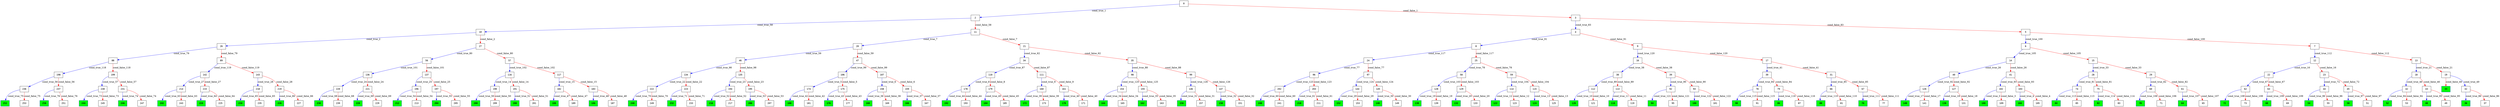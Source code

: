 digraph ExecutionTree {
	node [color=black fontname=Courier height=.5 shape=record]
	94 [color=blue, fillcolor=green, style=filled, fontcolor=black, fontname="Courier-Bold"]
	90 [color=blue, fillcolor=green, style=filled, fontcolor=black, fontname="Courier-Bold"]
	86 [color=blue, fillcolor=green, style=filled, fontcolor=black, fontname="Courier-Bold"]
	84 [color=blue, fillcolor=green, style=filled, fontcolor=black, fontname="Courier-Bold"]
	82 [color=blue, fillcolor=green, style=filled, fontcolor=black, fontname="Courier-Bold"]
	80 [color=blue, fillcolor=green, style=filled, fontcolor=black, fontname="Courier-Bold"]
	76 [color=blue, fillcolor=green, style=filled, fontcolor=black, fontname="Courier-Bold"]
	72 [color=blue, fillcolor=green, style=filled, fontcolor=black, fontname="Courier-Bold"]
	70 [color=blue, fillcolor=green, style=filled, fontcolor=black, fontname="Courier-Bold"]
	68 [color=blue, fillcolor=green, style=filled, fontcolor=black, fontname="Courier-Bold"]
	64 [color=blue, fillcolor=green, style=filled, fontcolor=black, fontname="Courier-Bold"]
	54 [color=blue, fillcolor=green, style=filled, fontcolor=black, fontname="Courier-Bold"]
	52 [color=blue, fillcolor=green, style=filled, fontcolor=black, fontname="Courier-Bold"]
	50 [color=blue, fillcolor=green, style=filled, fontcolor=black, fontname="Courier-Bold"]
	48 [color=blue, fillcolor=green, style=filled, fontcolor=black, fontname="Courier-Bold"]
	36 [color=blue, fillcolor=green, style=filled, fontcolor=black, fontname="Courier-Bold"]
	33 [color=blue, fillcolor=green, style=filled, fontcolor=black, fontname="Courier-Bold"]
	252 [color=blue, fillcolor=green, style=filled, fontcolor=black, fontname="Courier-Bold"]
	250 [color=blue, fillcolor=green, style=filled, fontcolor=black, fontname="Courier-Bold"]
	248 [color=blue, fillcolor=green, style=filled, fontcolor=black, fontname="Courier-Bold"]
	246 [color=blue, fillcolor=green, style=filled, fontcolor=black, fontname="Courier-Bold"]
	244 [color=blue, fillcolor=green, style=filled, fontcolor=black, fontname="Courier-Bold"]
	242 [color=blue, fillcolor=green, style=filled, fontcolor=black, fontname="Courier-Bold"]
	240 [color=blue, fillcolor=green, style=filled, fontcolor=black, fontname="Courier-Bold"]
	238 [color=blue, fillcolor=green, style=filled, fontcolor=black, fontname="Courier-Bold"]
	234 [color=blue, fillcolor=green, style=filled, fontcolor=black, fontname="Courier-Bold"]
	232 [color=blue, fillcolor=green, style=filled, fontcolor=black, fontname="Courier-Bold"]
	228 [color=blue, fillcolor=green, style=filled, fontcolor=black, fontname="Courier-Bold"]
	226 [color=blue, fillcolor=green, style=filled, fontcolor=black, fontname="Courier-Bold"]
	224 [color=blue, fillcolor=green, style=filled, fontcolor=black, fontname="Courier-Bold"]
	216 [color=blue, fillcolor=green, style=filled, fontcolor=black, fontname="Courier-Bold"]
	212 [color=blue, fillcolor=green, style=filled, fontcolor=black, fontname="Courier-Bold"]
	210 [color=blue, fillcolor=green, style=filled, fontcolor=black, fontname="Courier-Bold"]
	208 [color=blue, fillcolor=green, style=filled, fontcolor=black, fontname="Courier-Bold"]
	206 [color=blue, fillcolor=green, style=filled, fontcolor=black, fontname="Courier-Bold"]
	204 [color=blue, fillcolor=green, style=filled, fontcolor=black, fontname="Courier-Bold"]
	200 [color=blue, fillcolor=green, style=filled, fontcolor=black, fontname="Courier-Bold"]
	192 [color=blue, fillcolor=green, style=filled, fontcolor=black, fontname="Courier-Bold"]
	188 [color=blue, fillcolor=green, style=filled, fontcolor=black, fontname="Courier-Bold"]
	186 [color=blue, fillcolor=green, style=filled, fontcolor=black, fontname="Courier-Bold"]
	184 [color=blue, fillcolor=green, style=filled, fontcolor=black, fontname="Courier-Bold"]
	180 [color=blue, fillcolor=green, style=filled, fontcolor=black, fontname="Courier-Bold"]
	176 [color=blue, fillcolor=green, style=filled, fontcolor=black, fontname="Courier-Bold"]
	172 [color=blue, fillcolor=green, style=filled, fontcolor=black, fontname="Courier-Bold"]
	170 [color=blue, fillcolor=green, style=filled, fontcolor=black, fontname="Courier-Bold"]
	168 [color=blue, fillcolor=green, style=filled, fontcolor=black, fontname="Courier-Bold"]
	166 [color=blue, fillcolor=green, style=filled, fontcolor=black, fontname="Courier-Bold"]
	164 [color=blue, fillcolor=green, style=filled, fontcolor=black, fontname="Courier-Bold"]
	162 [color=blue, fillcolor=green, style=filled, fontcolor=black, fontname="Courier-Bold"]
	156 [color=blue, fillcolor=green, style=filled, fontcolor=black, fontname="Courier-Bold"]
	152 [color=blue, fillcolor=green, style=filled, fontcolor=black, fontname="Courier-Bold"]
	150 [color=blue, fillcolor=green, style=filled, fontcolor=black, fontname="Courier-Bold"]
	148 [color=blue, fillcolor=green, style=filled, fontcolor=black, fontname="Courier-Bold"]
	140 [color=blue, fillcolor=green, style=filled, fontcolor=black, fontname="Courier-Bold"]
	138 [color=blue, fillcolor=green, style=filled, fontcolor=black, fontname="Courier-Bold"]
	132 [color=blue, fillcolor=green, style=filled, fontcolor=black, fontname="Courier-Bold"]
	130 [color=blue, fillcolor=green, style=filled, fontcolor=black, fontname="Courier-Bold"]
	124 [color=blue, fillcolor=green, style=filled, fontcolor=black, fontname="Courier-Bold"]
	122 [color=blue, fillcolor=green, style=filled, fontcolor=black, fontname="Courier-Bold"]
	120 [color=blue, fillcolor=green, style=filled, fontcolor=black, fontname="Courier-Bold"]
	118 [color=blue, fillcolor=green, style=filled, fontcolor=black, fontname="Courier-Bold"]
	108 [color=blue, fillcolor=green, style=filled, fontcolor=black, fontname="Courier-Bold"]
	104 [color=blue, fillcolor=green, style=filled, fontcolor=black, fontname="Courier-Bold"]
	100 [color=blue, fillcolor=green, style=filled, fontcolor=black, fontname="Courier-Bold"]
	0 -> 2 [label=cond_true_1 color=blue]
	0 -> 3 [label=cond_false_1 color=red]
	2 -> 10 [label=cond_true_58 color=blue]
	2 -> 11 [label=cond_false_58 color=red]
	3 -> 4 [label=cond_true_83 color=blue]
	3 -> 5 [label=cond_false_83 color=red]
	10 -> 26 [label=cond_true_2 color=blue]
	10 -> 27 [label=cond_false_2 color=red]
	26 -> 88 [label=cond_true_79 color=blue]
	26 -> 89 [label=cond_false_79 color=red]
	27 -> 56 [label=cond_true_80 color=blue]
	27 -> 57 [label=cond_false_80 color=red]
	102 -> 108 [label=cond_true_3 color=blue]
	102 -> 109 [label=cond_false_3 color=red]
	103 -> 104 [label=cond_true_4 color=blue]
	103 -> 105 [label=cond_false_4 color=red]
	106 -> 174 [label=cond_true_5 color=blue]
	106 -> 175 [label=cond_false_5 color=red]
	174 -> 180 [label=cond_true_42 color=blue]
	174 -> 181 [label=cond_false_42 color=red]
	175 -> 176 [label=cond_true_43 color=blue]
	175 -> 177 [label=cond_false_43 color=red]
	107 -> 158 [label=cond_true_6 color=blue]
	107 -> 159 [label=cond_false_6 color=red]
	158 -> 168 [label=cond_true_36 color=blue]
	158 -> 169 [label=cond_false_36 color=red]
	159 -> 166 [label=cond_true_37 color=blue]
	159 -> 167 [label=cond_false_37 color=red]
	11 -> 20 [label=cond_true_7 color=blue]
	11 -> 21 [label=cond_false_7 color=red]
	20 -> 46 [label=cond_true_59 color=blue]
	20 -> 47 [label=cond_false_59 color=red]
	21 -> 34 [label=cond_true_62 color=blue]
	21 -> 35 [label=cond_false_62 color=red]
	110 -> 178 [label=cond_true_8 color=blue]
	110 -> 179 [label=cond_false_8 color=red]
	178 -> 192 [label=cond_true_44 color=blue]
	178 -> 193 [label=cond_false_44 color=red]
	179 -> 184 [label=cond_true_45 color=blue]
	179 -> 185 [label=cond_false_45 color=red]
	111 -> 160 [label=cond_true_9 color=blue]
	111 -> 161 [label=cond_false_9 color=red]
	160 -> 172 [label=cond_true_39 color=blue]
	160 -> 173 [label=cond_false_39 color=red]
	161 -> 170 [label=cond_true_40 color=blue]
	161 -> 171 [label=cond_false_40 color=red]
	112 -> 120 [label=cond_true_10 color=blue]
	112 -> 121 [label=cond_false_10 color=red]
	113 -> 118 [label=cond_true_11 color=blue]
	113 -> 119 [label=cond_false_11 color=red]
	114 -> 122 [label=cond_true_12 color=blue]
	114 -> 123 [label=cond_false_12 color=red]
	115 -> 124 [label=cond_true_13 color=blue]
	115 -> 125 [label=cond_false_13 color=red]
	116 -> 190 [label=cond_true_14 color=blue]
	116 -> 191 [label=cond_false_14 color=red]
	190 -> 208 [label=cond_true_50 color=blue]
	190 -> 209 [label=cond_false_50 color=red]
	191 -> 200 [label=cond_true_51 color=blue]
	191 -> 201 [label=cond_false_51 color=red]
	117 -> 182 [label=cond_true_15 color=blue]
	117 -> 183 [label=cond_false_15 color=red]
	182 -> 188 [label=cond_true_47 color=blue]
	182 -> 189 [label=cond_false_47 color=red]
	183 -> 186 [label=cond_true_48 color=blue]
	183 -> 187 [label=cond_false_48 color=red]
	12 -> 22 [label=cond_true_16 color=blue]
	12 -> 23 [label=cond_false_16 color=red]
	22 -> 62 [label=cond_true_67 color=blue]
	22 -> 63 [label=cond_false_67 color=red]
	23 -> 44 [label=cond_true_72 color=blue]
	23 -> 45 [label=cond_false_72 color=red]
	126 -> 140 [label=cond_true_17 color=blue]
	126 -> 141 [label=cond_false_17 color=red]
	127 -> 130 [label=cond_true_18 color=blue]
	127 -> 131 [label=cond_false_18 color=red]
	128 -> 138 [label=cond_true_19 color=blue]
	128 -> 139 [label=cond_false_19 color=red]
	129 -> 132 [label=cond_true_20 color=blue]
	129 -> 133 [label=cond_false_20 color=red]
	13 -> 18 [label=cond_true_21 color=blue]
	13 -> 19 [label=cond_false_21 color=red]
	18 -> 42 [label=cond_true_46 color=blue]
	18 -> 43 [label=cond_false_46 color=red]
	19 -> 32 [label=cond_true_49 color=blue]
	19 -> 33 [label=cond_false_49 color=red]
	134 -> 222 [label=cond_true_22 color=blue]
	134 -> 223 [label=cond_false_22 color=red]
	222 -> 248 [label=cond_true_70 color=blue]
	222 -> 249 [label=cond_false_70 color=red]
	223 -> 232 [label=cond_true_71 color=blue]
	223 -> 233 [label=cond_false_71 color=red]
	135 -> 194 [label=cond_true_23 color=blue]
	135 -> 195 [label=cond_false_23 color=red]
	194 -> 216 [label=cond_true_52 color=blue]
	194 -> 217 [label=cond_false_52 color=red]
	195 -> 206 [label=cond_true_53 color=blue]
	195 -> 207 [label=cond_false_53 color=red]
	136 -> 220 [label=cond_true_24 color=blue]
	136 -> 221 [label=cond_false_24 color=red]
	220 -> 238 [label=cond_true_68 color=blue]
	220 -> 239 [label=cond_false_68 color=red]
	221 -> 228 [label=cond_true_69 color=blue]
	221 -> 229 [label=cond_false_69 color=red]
	137 -> 196 [label=cond_true_25 color=blue]
	137 -> 197 [label=cond_false_25 color=red]
	196 -> 212 [label=cond_true_54 color=blue]
	196 -> 213 [label=cond_false_54 color=red]
	197 -> 204 [label=cond_true_55 color=blue]
	197 -> 205 [label=cond_false_55 color=red]
	14 -> 40 [label=cond_true_26 color=blue]
	14 -> 41 [label=cond_false_26 color=red]
	40 -> 126 [label=cond_true_92 color=blue]
	40 -> 127 [label=cond_false_92 color=red]
	41 -> 102 [label=cond_true_93 color=blue]
	41 -> 103 [label=cond_false_93 color=red]
	142 -> 214 [label=cond_true_27 color=blue]
	142 -> 215 [label=cond_false_27 color=red]
	214 -> 242 [label=cond_true_63 color=blue]
	214 -> 243 [label=cond_false_63 color=red]
	215 -> 224 [label=cond_true_64 color=blue]
	215 -> 225 [label=cond_false_64 color=red]
	143 -> 218 [label=cond_true_28 color=blue]
	143 -> 219 [label=cond_false_28 color=red]
	218 -> 234 [label=cond_true_65 color=blue]
	218 -> 235 [label=cond_false_65 color=red]
	219 -> 226 [label=cond_true_66 color=blue]
	219 -> 227 [label=cond_false_66 color=red]
	144 -> 152 [label=cond_true_29 color=blue]
	144 -> 153 [label=cond_false_29 color=red]
	145 -> 148 [label=cond_true_30 color=blue]
	145 -> 149 [label=cond_false_30 color=red]
	146 -> 156 [label=cond_true_31 color=blue]
	146 -> 157 [label=cond_false_31 color=red]
	147 -> 150 [label=cond_true_32 color=blue]
	147 -> 151 [label=cond_false_32 color=red]
	15 -> 28 [label=cond_true_33 color=blue]
	15 -> 29 [label=cond_false_33 color=red]
	28 -> 74 [label=cond_true_81 color=blue]
	28 -> 75 [label=cond_false_81 color=red]
	29 -> 60 [label=cond_true_82 color=blue]
	29 -> 61 [label=cond_false_82 color=red]
	154 -> 164 [label=cond_true_34 color=blue]
	154 -> 165 [label=cond_false_34 color=red]
	155 -> 162 [label=cond_true_35 color=blue]
	155 -> 163 [label=cond_false_35 color=red]
	16 -> 38 [label=cond_true_38 color=blue]
	16 -> 39 [label=cond_false_38 color=red]
	38 -> 112 [label=cond_true_89 color=blue]
	38 -> 113 [label=cond_false_89 color=red]
	39 -> 92 [label=cond_true_90 color=blue]
	39 -> 93 [label=cond_false_90 color=red]
	17 -> 30 [label=cond_true_41 color=blue]
	17 -> 31 [label=cond_false_41 color=red]
	30 -> 78 [label=cond_true_84 color=blue]
	30 -> 79 [label=cond_false_84 color=red]
	31 -> 66 [label=cond_true_85 color=blue]
	31 -> 67 [label=cond_false_85 color=red]
	42 -> 52 [label=cond_true_94 color=blue]
	42 -> 53 [label=cond_false_94 color=red]
	43 -> 48 [label=cond_true_95 color=blue]
	43 -> 49 [label=cond_false_95 color=red]
	32 -> 36 [label=cond_true_86 color=blue]
	32 -> 37 [label=cond_false_86 color=red]
	198 -> 236 [label=cond_true_56 color=blue]
	198 -> 237 [label=cond_false_56 color=red]
	236 -> 252 [label=cond_true_75 color=blue]
	236 -> 253 [label=cond_false_75 color=red]
	237 -> 250 [label=cond_true_76 color=blue]
	237 -> 251 [label=cond_false_76 color=red]
	199 -> 230 [label=cond_true_57 color=blue]
	199 -> 231 [label=cond_false_57 color=red]
	230 -> 244 [label=cond_true_73 color=blue]
	230 -> 245 [label=cond_false_73 color=red]
	231 -> 246 [label=cond_true_74 color=blue]
	231 -> 247 [label=cond_false_74 color=red]
	46 -> 134 [label=cond_true_98 color=blue]
	46 -> 135 [label=cond_false_98 color=red]
	47 -> 106 [label=cond_true_99 color=blue]
	47 -> 107 [label=cond_false_99 color=red]
	202 -> 240 [label=cond_true_60 color=blue]
	202 -> 241 [label=cond_false_60 color=red]
	203 -> 210 [label=cond_true_61 color=blue]
	203 -> 211 [label=cond_false_61 color=red]
	34 -> 110 [label=cond_true_87 color=blue]
	34 -> 111 [label=cond_false_87 color=red]
	35 -> 98 [label=cond_true_88 color=blue]
	35 -> 99 [label=cond_false_88 color=red]
	62 -> 72 [label=cond_true_108 color=blue]
	62 -> 73 [label=cond_false_108 color=red]
	63 -> 68 [label=cond_true_109 color=blue]
	63 -> 69 [label=cond_false_109 color=red]
	44 -> 54 [label=cond_true_96 color=blue]
	44 -> 55 [label=cond_false_96 color=red]
	45 -> 50 [label=cond_true_97 color=blue]
	45 -> 51 [label=cond_false_97 color=red]
	24 -> 96 [label=cond_true_77 color=blue]
	24 -> 97 [label=cond_false_77 color=red]
	96 -> 202 [label=cond_true_123 color=blue]
	96 -> 203 [label=cond_false_123 color=red]
	97 -> 144 [label=cond_true_124 color=blue]
	97 -> 145 [label=cond_false_124 color=red]
	25 -> 58 [label=cond_true_78 color=blue]
	25 -> 59 [label=cond_false_78 color=red]
	58 -> 128 [label=cond_true_103 color=blue]
	58 -> 129 [label=cond_false_103 color=red]
	59 -> 114 [label=cond_true_104 color=blue]
	59 -> 115 [label=cond_false_104 color=red]
	88 -> 198 [label=cond_true_118 color=blue]
	88 -> 199 [label=cond_false_118 color=red]
	89 -> 142 [label=cond_true_119 color=blue]
	89 -> 143 [label=cond_false_119 color=red]
	56 -> 136 [label=cond_true_101 color=blue]
	56 -> 137 [label=cond_false_101 color=red]
	57 -> 116 [label=cond_true_102 color=blue]
	57 -> 117 [label=cond_false_102 color=red]
	74 -> 84 [label=cond_true_113 color=blue]
	74 -> 85 [label=cond_false_113 color=red]
	75 -> 82 [label=cond_true_114 color=blue]
	75 -> 83 [label=cond_false_114 color=red]
	60 -> 70 [label=cond_true_106 color=blue]
	60 -> 71 [label=cond_false_106 color=red]
	61 -> 64 [label=cond_true_107 color=blue]
	61 -> 65 [label=cond_false_107 color=red]
	4 -> 8 [label=cond_true_91 color=blue]
	4 -> 9 [label=cond_false_91 color=red]
	5 -> 6 [label=cond_true_100 color=blue]
	5 -> 7 [label=cond_false_100 color=red]
	78 -> 90 [label=cond_true_115 color=blue]
	78 -> 91 [label=cond_false_115 color=red]
	79 -> 86 [label=cond_true_116 color=blue]
	79 -> 87 [label=cond_false_116 color=red]
	66 -> 80 [label=cond_true_110 color=blue]
	66 -> 81 [label=cond_false_110 color=red]
	67 -> 76 [label=cond_true_111 color=blue]
	67 -> 77 [label=cond_false_111 color=red]
	98 -> 154 [label=cond_true_125 color=blue]
	98 -> 155 [label=cond_false_125 color=red]
	99 -> 146 [label=cond_true_126 color=blue]
	99 -> 147 [label=cond_false_126 color=red]
	92 -> 94 [label=cond_true_121 color=blue]
	92 -> 95 [label=cond_false_121 color=red]
	93 -> 100 [label=cond_true_122 color=blue]
	93 -> 101 [label=cond_false_122 color=red]
	8 -> 24 [label=cond_true_117 color=blue]
	8 -> 25 [label=cond_false_117 color=red]
	9 -> 16 [label=cond_true_120 color=blue]
	9 -> 17 [label=cond_false_120 color=red]
	6 -> 14 [label=cond_true_105 color=blue]
	6 -> 15 [label=cond_false_105 color=red]
	7 -> 12 [label=cond_true_112 color=blue]
	7 -> 13 [label=cond_false_112 color=red]
}
